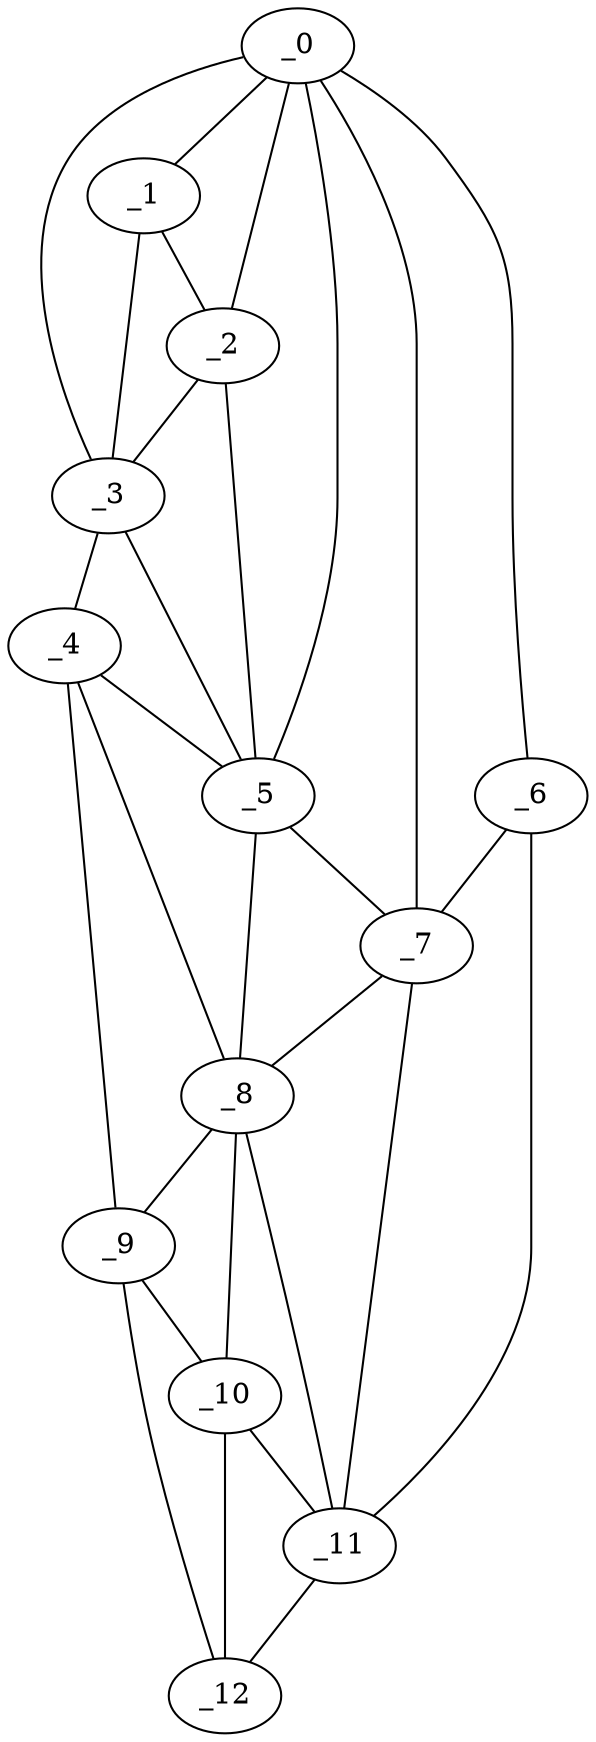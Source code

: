 graph "obj51__175.gxl" {
	_0	 [x=4,
		y=65];
	_1	 [x=7,
		y=77];
	_0 -- _1	 [valence=2];
	_2	 [x=11,
		y=81];
	_0 -- _2	 [valence=1];
	_3	 [x=16,
		y=118];
	_0 -- _3	 [valence=1];
	_5	 [x=59,
		y=80];
	_0 -- _5	 [valence=2];
	_6	 [x=66,
		y=8];
	_0 -- _6	 [valence=1];
	_7	 [x=71,
		y=20];
	_0 -- _7	 [valence=2];
	_1 -- _2	 [valence=2];
	_1 -- _3	 [valence=1];
	_2 -- _3	 [valence=2];
	_2 -- _5	 [valence=1];
	_4	 [x=55,
		y=118];
	_3 -- _4	 [valence=1];
	_3 -- _5	 [valence=2];
	_4 -- _5	 [valence=2];
	_8	 [x=77,
		y=81];
	_4 -- _8	 [valence=2];
	_9	 [x=118,
		y=116];
	_4 -- _9	 [valence=1];
	_5 -- _7	 [valence=2];
	_5 -- _8	 [valence=1];
	_6 -- _7	 [valence=2];
	_11	 [x=123,
		y=62];
	_6 -- _11	 [valence=1];
	_7 -- _8	 [valence=2];
	_7 -- _11	 [valence=1];
	_8 -- _9	 [valence=2];
	_10	 [x=120,
		y=79];
	_8 -- _10	 [valence=1];
	_8 -- _11	 [valence=2];
	_9 -- _10	 [valence=1];
	_12	 [x=126,
		y=75];
	_9 -- _12	 [valence=1];
	_10 -- _11	 [valence=2];
	_10 -- _12	 [valence=2];
	_11 -- _12	 [valence=1];
}
